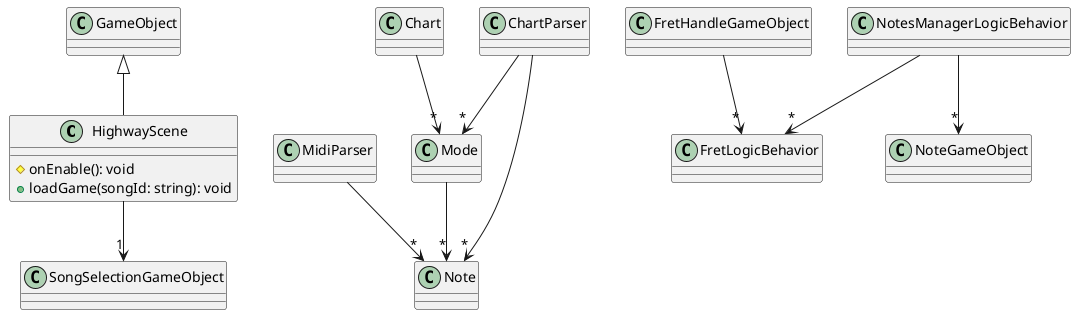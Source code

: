 @startuml
class HighwayScene extends GameObject {
    #onEnable(): void
    +loadGame(songId: string): void
}
Mode --> "*" Note
NotesManagerLogicBehavior --> "*" FretLogicBehavior
NotesManagerLogicBehavior --> "*" NoteGameObject
FretHandleGameObject --> "*" FretLogicBehavior
Chart --> "*" Mode
MidiParser --> "*" Note
ChartParser --> "*" Mode
ChartParser --> "*" Note
HighwayScene --> "1" SongSelectionGameObject
@enduml
